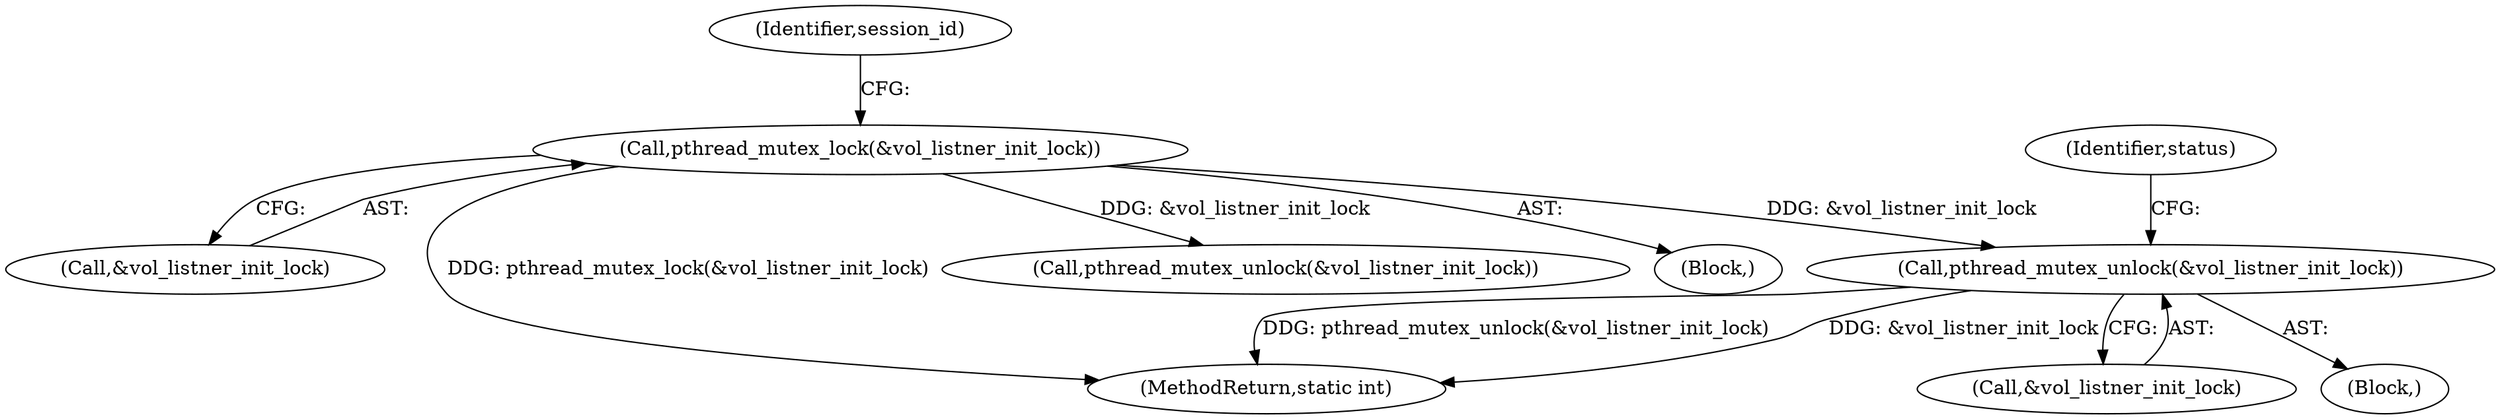 digraph "0_Android_ebbb82365172337c6c250c6cac4e326970a9e351@API" {
"1000224" [label="(Call,pthread_mutex_unlock(&vol_listner_init_lock))"];
"1000142" [label="(Call,pthread_mutex_lock(&vol_listner_init_lock))"];
"1000224" [label="(Call,pthread_mutex_unlock(&vol_listner_init_lock))"];
"1000143" [label="(Call,&vol_listner_init_lock)"];
"1000254" [label="(MethodReturn,static int)"];
"1000225" [label="(Call,&vol_listner_init_lock)"];
"1000249" [label="(Call,pthread_mutex_unlock(&vol_listner_init_lock))"];
"1000102" [label="(Block,)"];
"1000142" [label="(Call,pthread_mutex_lock(&vol_listner_init_lock))"];
"1000146" [label="(Identifier,session_id)"];
"1000221" [label="(Block,)"];
"1000228" [label="(Identifier,status)"];
"1000224" -> "1000221"  [label="AST: "];
"1000224" -> "1000225"  [label="CFG: "];
"1000225" -> "1000224"  [label="AST: "];
"1000228" -> "1000224"  [label="CFG: "];
"1000224" -> "1000254"  [label="DDG: &vol_listner_init_lock"];
"1000224" -> "1000254"  [label="DDG: pthread_mutex_unlock(&vol_listner_init_lock)"];
"1000142" -> "1000224"  [label="DDG: &vol_listner_init_lock"];
"1000142" -> "1000102"  [label="AST: "];
"1000142" -> "1000143"  [label="CFG: "];
"1000143" -> "1000142"  [label="AST: "];
"1000146" -> "1000142"  [label="CFG: "];
"1000142" -> "1000254"  [label="DDG: pthread_mutex_lock(&vol_listner_init_lock)"];
"1000142" -> "1000249"  [label="DDG: &vol_listner_init_lock"];
}
